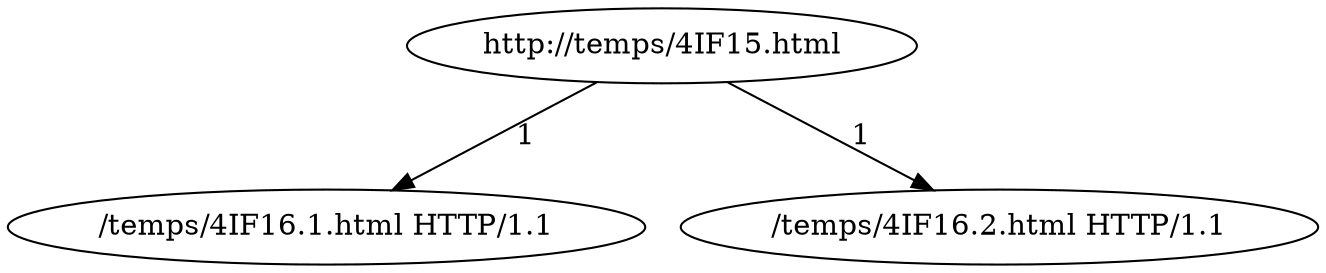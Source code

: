 digraph {
Node0 [label="/temps/4IF16.1.html HTTP/1.1"];
Node1 [label="http://temps/4IF15.html"];
Node2 [label="/temps/4IF16.2.html HTTP/1.1"];
Node1 -> Node0 [label="1"];
Node1 -> Node2 [label="1"];
}

